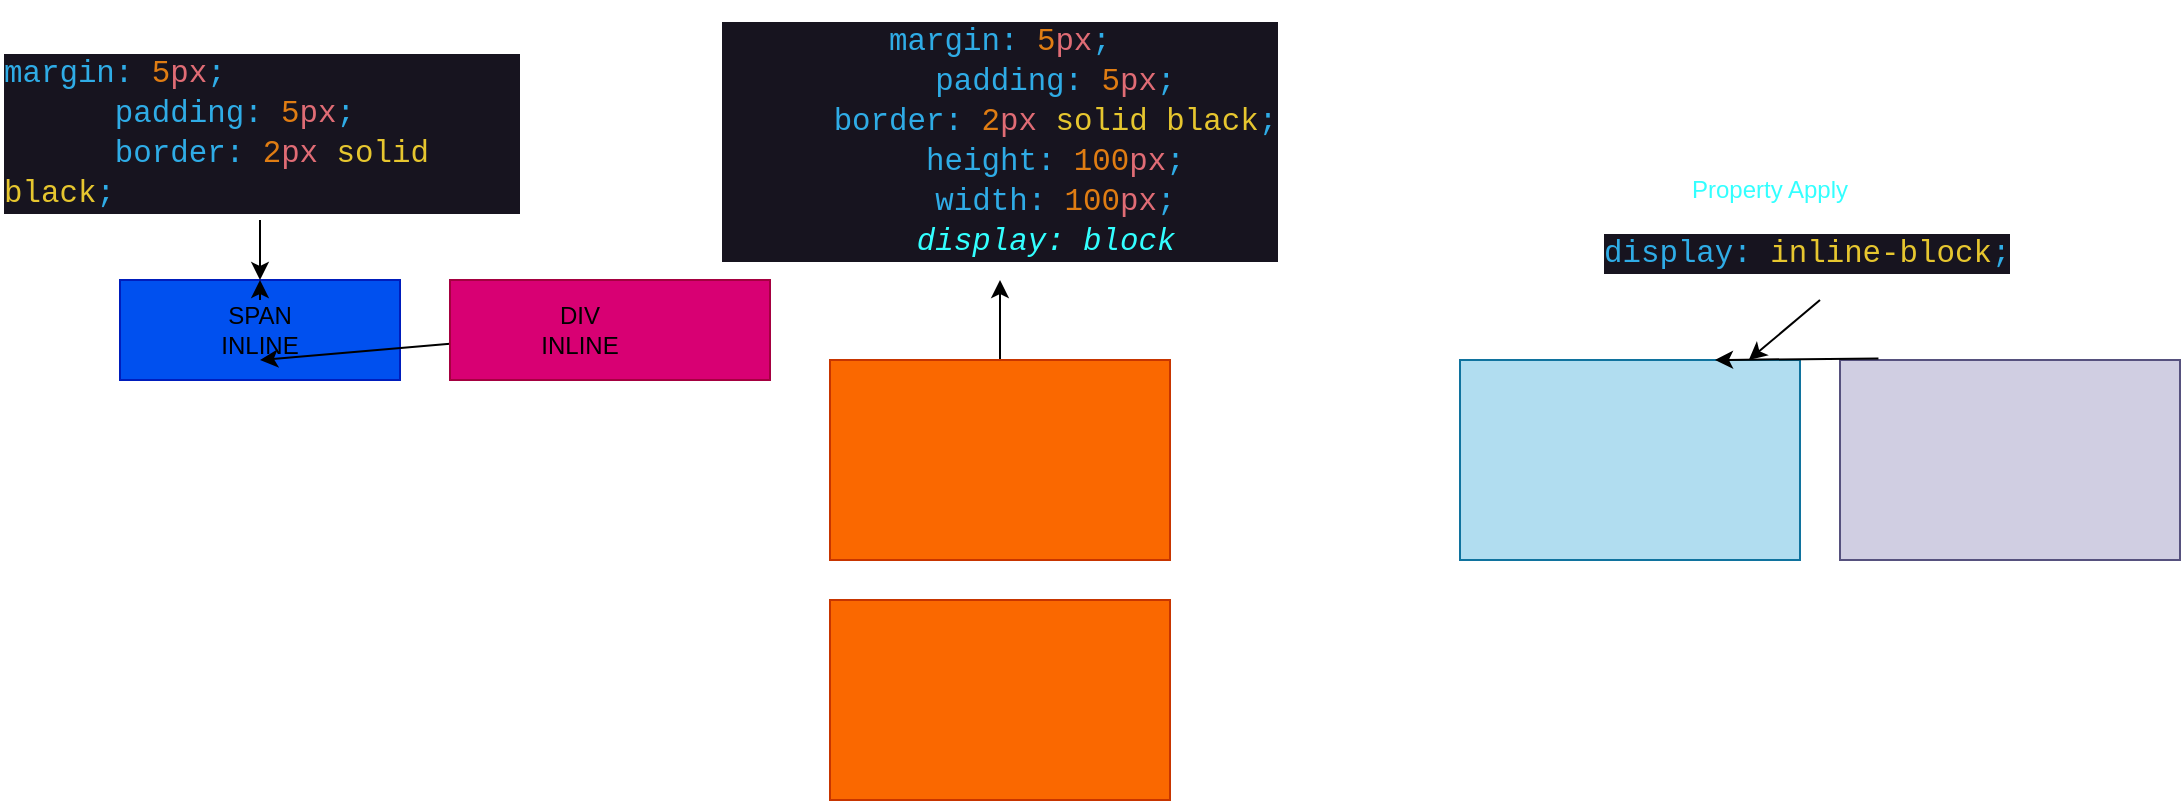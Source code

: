<mxfile>
    <diagram id="O_dbQ7nOfigYz8hA31Sa" name="Page-1">
        <mxGraphModel dx="1500" dy="860" grid="1" gridSize="10" guides="1" tooltips="1" connect="1" arrows="1" fold="1" page="1" pageScale="1" pageWidth="850" pageHeight="1100" math="0" shadow="0">
            <root>
                <mxCell id="0"/>
                <mxCell id="1" parent="0"/>
                <mxCell id="2" value="" style="whiteSpace=wrap;html=1;fillColor=#0050ef;fontColor=#ffffff;strokeColor=#001DBC;" vertex="1" parent="1">
                    <mxGeometry x="100" y="320" width="140" height="50" as="geometry"/>
                </mxCell>
                <mxCell id="6" style="edgeStyle=none;html=1;entryX=0.5;entryY=0;entryDx=0;entryDy=0;" edge="1" parent="1" source="3" target="2">
                    <mxGeometry relative="1" as="geometry"/>
                </mxCell>
                <mxCell id="3" value="SPAN INLINE" style="text;strokeColor=none;align=center;fillColor=none;html=1;verticalAlign=middle;whiteSpace=wrap;rounded=0;" vertex="1" parent="1">
                    <mxGeometry x="140" y="330" width="60" height="30" as="geometry"/>
                </mxCell>
                <mxCell id="5" style="edgeStyle=none;html=1;entryX=0.5;entryY=0;entryDx=0;entryDy=0;" edge="1" parent="1" source="4" target="2">
                    <mxGeometry relative="1" as="geometry"/>
                </mxCell>
                <mxCell id="4" value="&lt;div style=&quot;color: rgb(205, 205, 205); background-color: rgb(23, 20, 31); font-family: Consolas, &amp;quot;Courier New&amp;quot;, monospace; font-weight: normal; font-size: 15.4px; line-height: 20px;&quot;&gt;&lt;div&gt;&lt;span style=&quot;color: #2face6;&quot;&gt;margin: &lt;/span&gt;&lt;span style=&quot;color: #e07d13;&quot;&gt;5&lt;/span&gt;&lt;span style=&quot;color: #e06c75;&quot;&gt;px&lt;/span&gt;&lt;span style=&quot;color: #2face6;&quot;&gt;;&lt;/span&gt;&lt;/div&gt;&lt;div&gt;&lt;span style=&quot;color: #2face6;&quot;&gt;&amp;nbsp; &amp;nbsp; &amp;nbsp; padding: &lt;/span&gt;&lt;span style=&quot;color: #e07d13;&quot;&gt;5&lt;/span&gt;&lt;span style=&quot;color: #e06c75;&quot;&gt;px&lt;/span&gt;&lt;span style=&quot;color: #2face6;&quot;&gt;;&lt;/span&gt;&lt;/div&gt;&lt;div&gt;&lt;span style=&quot;color: #2face6;&quot;&gt;&amp;nbsp; &amp;nbsp; &amp;nbsp; border: &lt;/span&gt;&lt;span style=&quot;color: #e07d13;&quot;&gt;2&lt;/span&gt;&lt;span style=&quot;color: #e06c75;&quot;&gt;px&lt;/span&gt;&lt;span style=&quot;color: #2face6;&quot;&gt; &lt;/span&gt;&lt;span style=&quot;color: #e6c62f;&quot;&gt;solid&lt;/span&gt;&lt;span style=&quot;color: #2face6;&quot;&gt; &lt;/span&gt;&lt;span style=&quot;color: #e6c62f;&quot;&gt;black&lt;/span&gt;&lt;span style=&quot;color: #2face6;&quot;&gt;;&lt;/span&gt;&lt;/div&gt;&lt;/div&gt;" style="text;whiteSpace=wrap;html=1;" vertex="1" parent="1">
                    <mxGeometry x="40" y="200" width="260" height="90" as="geometry"/>
                </mxCell>
                <mxCell id="8" style="edgeStyle=none;html=1;entryX=0.5;entryY=1;entryDx=0;entryDy=0;" edge="1" parent="1" source="7" target="3">
                    <mxGeometry relative="1" as="geometry"/>
                </mxCell>
                <mxCell id="7" value="" style="whiteSpace=wrap;html=1;fillColor=#d80073;fontColor=#ffffff;strokeColor=#A50040;" vertex="1" parent="1">
                    <mxGeometry x="265" y="320" width="160" height="50" as="geometry"/>
                </mxCell>
                <mxCell id="9" value="DIV INLINE" style="text;strokeColor=none;align=center;fillColor=none;html=1;verticalAlign=middle;whiteSpace=wrap;rounded=0;" vertex="1" parent="1">
                    <mxGeometry x="300" y="330" width="60" height="30" as="geometry"/>
                </mxCell>
                <mxCell id="10" value="&lt;div style=&quot;background-color: rgb(23, 20, 31); font-family: Consolas, &amp;quot;Courier New&amp;quot;, monospace; font-size: 15.4px; line-height: 20px;&quot;&gt;&lt;div style=&quot;color: rgb(205, 205, 205);&quot;&gt;&lt;span style=&quot;color: #2face6;&quot;&gt;margin: &lt;/span&gt;&lt;span style=&quot;color: #e07d13;&quot;&gt;5&lt;/span&gt;&lt;span style=&quot;color: #e06c75;&quot;&gt;px&lt;/span&gt;&lt;span style=&quot;color: #2face6;&quot;&gt;;&lt;/span&gt;&lt;/div&gt;&lt;div style=&quot;color: rgb(205, 205, 205);&quot;&gt;&lt;span style=&quot;color: #2face6;&quot;&gt;&amp;nbsp; &amp;nbsp; &amp;nbsp; padding: &lt;/span&gt;&lt;span style=&quot;color: #e07d13;&quot;&gt;5&lt;/span&gt;&lt;span style=&quot;color: #e06c75;&quot;&gt;px&lt;/span&gt;&lt;span style=&quot;color: #2face6;&quot;&gt;;&lt;/span&gt;&lt;/div&gt;&lt;div style=&quot;color: rgb(205, 205, 205);&quot;&gt;&lt;span style=&quot;color: #2face6;&quot;&gt;&amp;nbsp; &amp;nbsp; &amp;nbsp; border: &lt;/span&gt;&lt;span style=&quot;color: #e07d13;&quot;&gt;2&lt;/span&gt;&lt;span style=&quot;color: #e06c75;&quot;&gt;px&lt;/span&gt;&lt;span style=&quot;color: #2face6;&quot;&gt; &lt;/span&gt;&lt;span style=&quot;color: #e6c62f;&quot;&gt;solid&lt;/span&gt;&lt;span style=&quot;color: #2face6;&quot;&gt; &lt;/span&gt;&lt;span style=&quot;color: #e6c62f;&quot;&gt;black&lt;/span&gt;&lt;span style=&quot;color: #2face6;&quot;&gt;;&lt;/span&gt;&lt;/div&gt;&lt;div style=&quot;color: rgb(205, 205, 205);&quot;&gt;&lt;span style=&quot;color: #2face6;&quot;&gt;&amp;nbsp; &amp;nbsp; &amp;nbsp; height: &lt;/span&gt;&lt;span style=&quot;color: #e07d13;&quot;&gt;100&lt;/span&gt;&lt;span style=&quot;color: #e06c75;&quot;&gt;px&lt;/span&gt;&lt;span style=&quot;color: #2face6;&quot;&gt;;&lt;/span&gt;&lt;/div&gt;&lt;div style=&quot;color: rgb(205, 205, 205);&quot;&gt;&lt;span style=&quot;color: #2face6;&quot;&gt;&amp;nbsp; &amp;nbsp; &amp;nbsp; width: &lt;/span&gt;&lt;span style=&quot;color: #e07d13;&quot;&gt;100&lt;/span&gt;&lt;span style=&quot;color: #e06c75;&quot;&gt;px&lt;/span&gt;&lt;span style=&quot;color: #2face6;&quot;&gt;;&lt;/span&gt;&lt;/div&gt;&lt;div style=&quot;&quot;&gt;&lt;span style=&quot;color: rgb(47, 172, 230);&quot;&gt;&amp;nbsp; &amp;nbsp; &amp;nbsp; &lt;/span&gt;&lt;span style=&quot;font-style: italic;&quot;&gt;&lt;font color=&quot;#33ffff&quot;&gt;display: block&lt;/font&gt;&lt;/span&gt;&lt;span style=&quot;color: rgb(127, 110, 153); font-style: italic;&quot;&gt;&amp;nbsp;&lt;/span&gt;&lt;/div&gt;&lt;/div&gt;" style="text;strokeColor=none;align=center;fillColor=none;html=1;verticalAlign=middle;whiteSpace=wrap;rounded=0;" vertex="1" parent="1">
                    <mxGeometry x="390" y="180" width="300" height="140" as="geometry"/>
                </mxCell>
                <mxCell id="12" style="edgeStyle=none;html=1;fontColor=#33FFFF;" edge="1" parent="1" source="11" target="10">
                    <mxGeometry relative="1" as="geometry"/>
                </mxCell>
                <mxCell id="11" value="" style="whiteSpace=wrap;html=1;fontColor=#000000;fillColor=#fa6800;strokeColor=#C73500;" vertex="1" parent="1">
                    <mxGeometry x="455" y="360" width="170" height="100" as="geometry"/>
                </mxCell>
                <mxCell id="13" value="" style="whiteSpace=wrap;html=1;fontColor=#000000;fillColor=#fa6800;strokeColor=#C73500;" vertex="1" parent="1">
                    <mxGeometry x="455" y="480" width="170" height="100" as="geometry"/>
                </mxCell>
                <mxCell id="14" value="" style="whiteSpace=wrap;html=1;fillColor=#b1ddf0;strokeColor=#10739e;" vertex="1" parent="1">
                    <mxGeometry x="770" y="360" width="170" height="100" as="geometry"/>
                </mxCell>
                <mxCell id="15" value="" style="whiteSpace=wrap;html=1;fillColor=#d0cee2;strokeColor=#56517e;" vertex="1" parent="1">
                    <mxGeometry x="960" y="360" width="170" height="100" as="geometry"/>
                </mxCell>
                <mxCell id="17" style="edgeStyle=none;html=1;entryX=0.75;entryY=0;entryDx=0;entryDy=0;fontColor=#33FFFF;exitX=0.113;exitY=-0.008;exitDx=0;exitDy=0;exitPerimeter=0;" edge="1" parent="1" source="15" target="14">
                    <mxGeometry relative="1" as="geometry"/>
                </mxCell>
                <mxCell id="18" style="edgeStyle=none;html=1;exitX=0.5;exitY=1;exitDx=0;exitDy=0;fontColor=#33FFFF;" edge="1" parent="1" source="16" target="14">
                    <mxGeometry relative="1" as="geometry"/>
                </mxCell>
                <mxCell id="16" value="&lt;div style=&quot;color: rgb(205, 205, 205); background-color: rgb(23, 20, 31); font-family: Consolas, &amp;quot;Courier New&amp;quot;, monospace; font-weight: normal; font-size: 15.4px; line-height: 20px;&quot;&gt;&lt;div&gt;&lt;span style=&quot;color: #2face6;&quot;&gt;display: &lt;/span&gt;&lt;span style=&quot;color: #e6c62f;&quot;&gt;inline-block&lt;/span&gt;&lt;span style=&quot;color: #2face6;&quot;&gt;;&lt;/span&gt;&lt;/div&gt;&lt;/div&gt;" style="text;whiteSpace=wrap;html=1;fontColor=#33FFFF;" vertex="1" parent="1">
                    <mxGeometry x="840" y="290" width="220" height="40" as="geometry"/>
                </mxCell>
                <mxCell id="20" value="" style="edgeStyle=none;html=1;fontColor=#33FFFF;" edge="1" parent="1" source="19" target="16">
                    <mxGeometry relative="1" as="geometry"/>
                </mxCell>
                <mxCell id="19" value="Property Apply" style="text;strokeColor=none;align=center;fillColor=none;html=1;verticalAlign=middle;whiteSpace=wrap;rounded=0;fontColor=#33FFFF;strokeWidth=3;" vertex="1" parent="1">
                    <mxGeometry x="850" y="260" width="150" height="30" as="geometry"/>
                </mxCell>
            </root>
        </mxGraphModel>
    </diagram>
</mxfile>